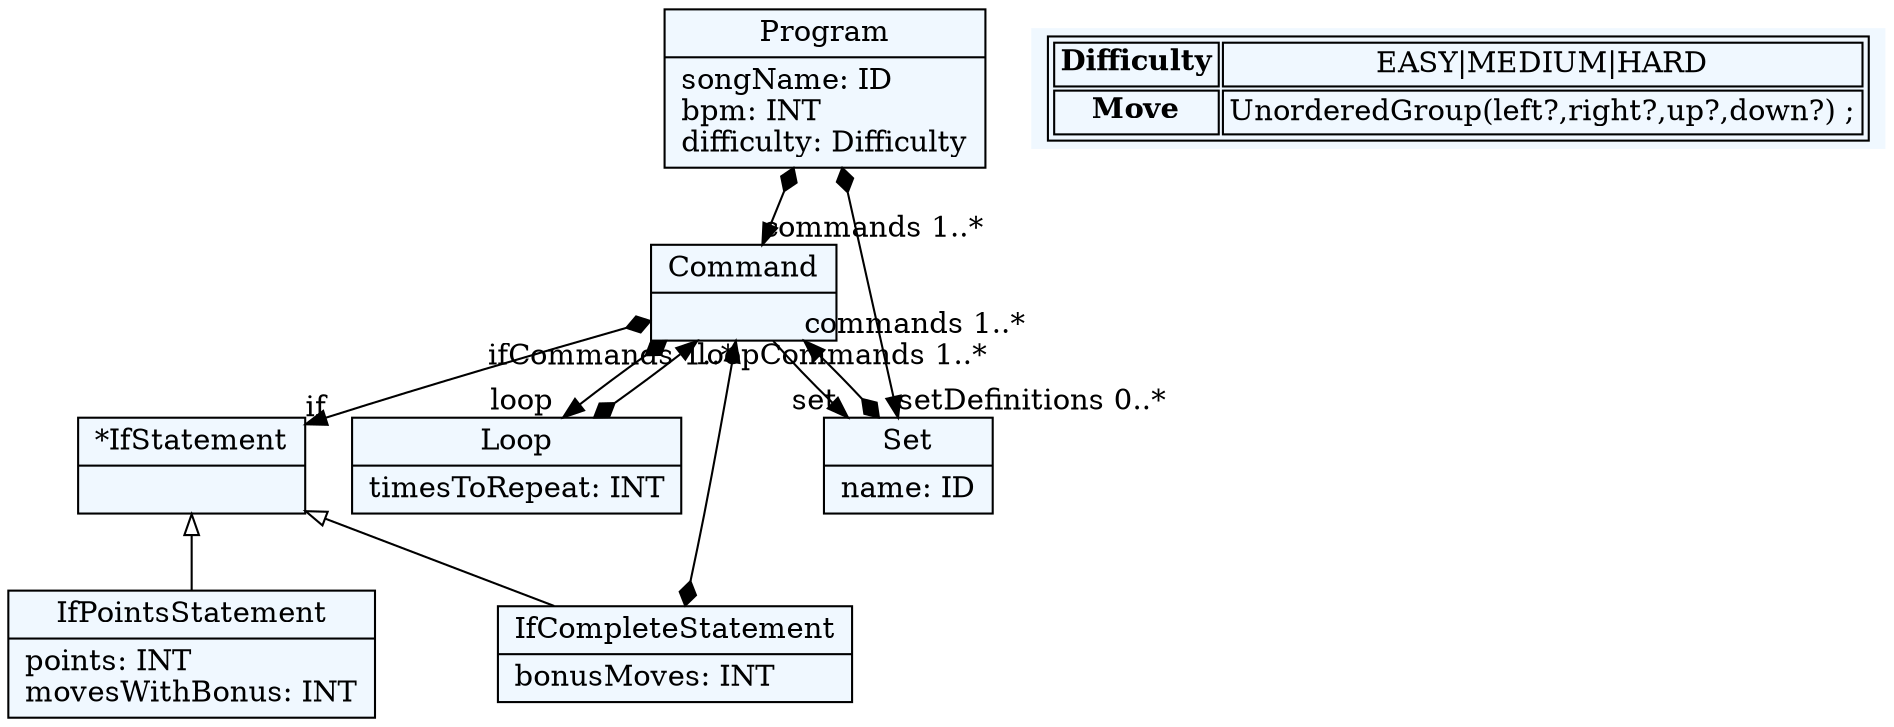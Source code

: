 
    digraph textX {
    fontname = "Bitstream Vera Sans"
    fontsize = 8
    node[
        shape=record,
        style=filled,
        fillcolor=aliceblue
    ]
    nodesep = 0.3
    edge[dir=black,arrowtail=empty]


2183872487344[ label="{Program|songName: ID\lbpm: INT\ldifficulty: Difficulty\l}"]

2183872495152[ label="{Command|}"]

2183872498080[ label="{*IfStatement|}"]

2183872499056[ label="{IfPointsStatement|points: INT\lmovesWithBonus: INT\l}"]

2183872480512[ label="{IfCompleteStatement|bonusMoves: INT\l}"]

2183872476608[ label="{Loop|timesToRepeat: INT\l}"]

2183872500032[ label="{Set|name: ID\l}"]



2183872487344 -> 2183872500032[arrowtail=diamond, dir=both, headlabel="setDefinitions 0..*"]
2183872487344 -> 2183872495152[arrowtail=diamond, dir=both, headlabel="commands 1..*"]
2183872495152 -> 2183872498080[arrowtail=diamond, dir=both, headlabel="if "]
2183872495152 -> 2183872476608[arrowtail=diamond, dir=both, headlabel="loop "]
2183872495152 -> 2183872500032[headlabel="set "]
2183872498080 -> 2183872480512 [dir=back]
2183872498080 -> 2183872499056 [dir=back]
2183872480512 -> 2183872495152[arrowtail=diamond, dir=both, headlabel="ifCommands 1..*"]
2183872476608 -> 2183872495152[arrowtail=diamond, dir=both, headlabel="loopCommands 1..*"]
2183872500032 -> 2183872495152[arrowtail=diamond, dir=both, headlabel="commands 1..*"]
match_rules [ shape=plaintext, label=< <table>
	<tr>
		<td><b>Difficulty</b></td><td>EASY|MEDIUM|HARD</td>
	</tr>
	<tr>
		<td><b>Move</b></td><td>UnorderedGroup(left?,right?,up?,down?) ;</td>
	</tr>
</table> >]


}

